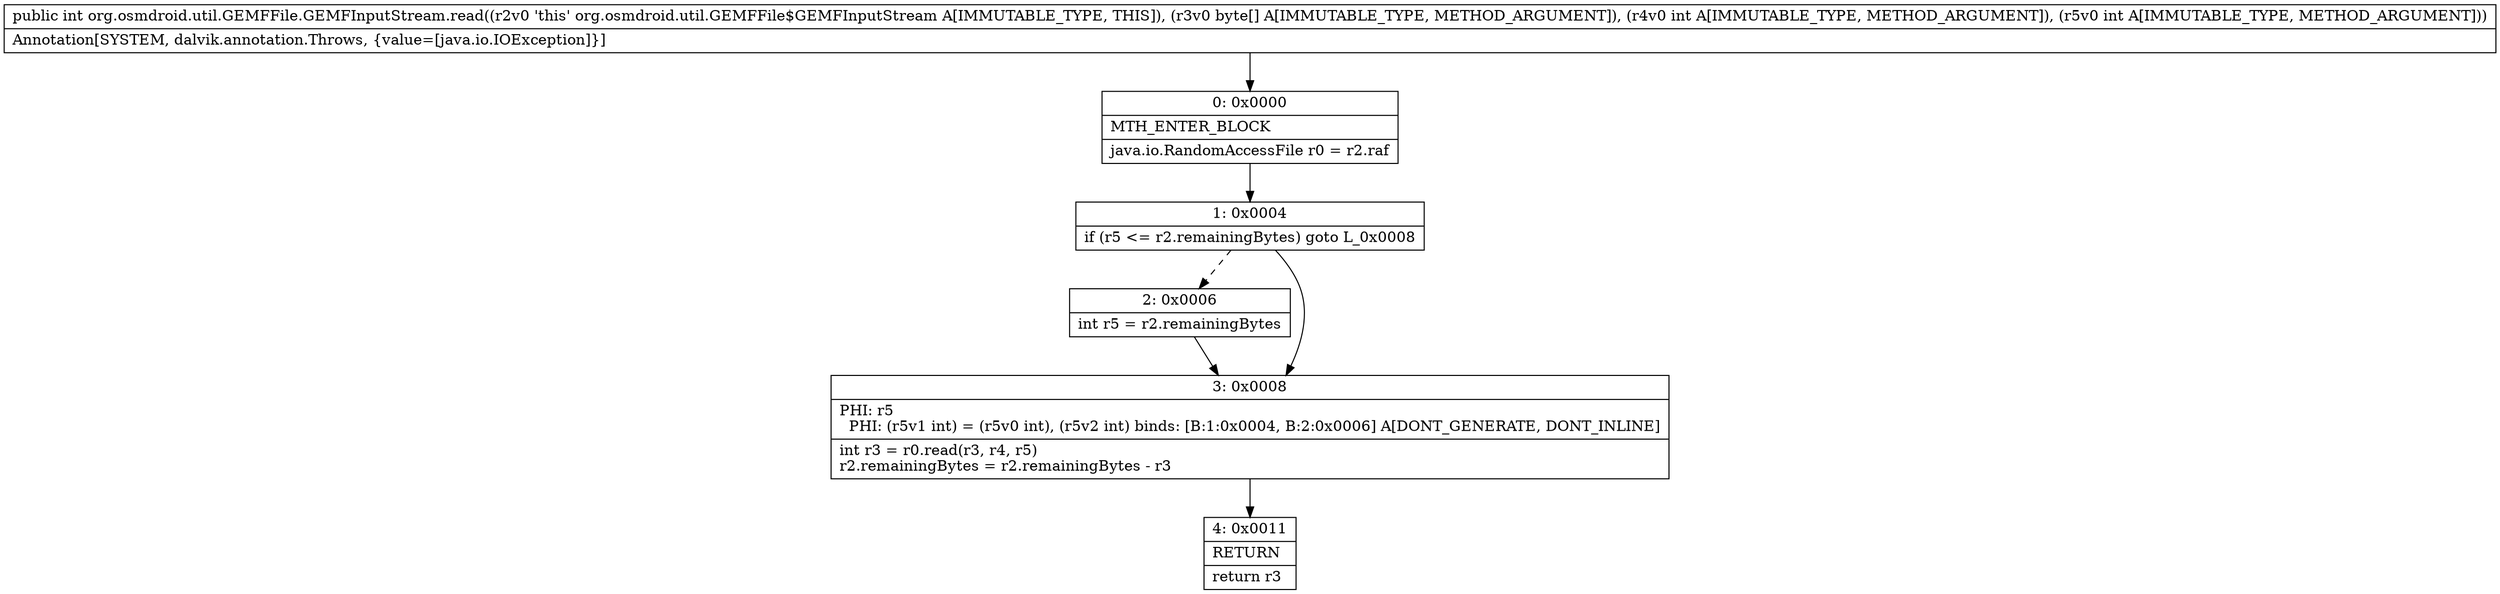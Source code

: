 digraph "CFG fororg.osmdroid.util.GEMFFile.GEMFInputStream.read([BII)I" {
Node_0 [shape=record,label="{0\:\ 0x0000|MTH_ENTER_BLOCK\l|java.io.RandomAccessFile r0 = r2.raf\l}"];
Node_1 [shape=record,label="{1\:\ 0x0004|if (r5 \<= r2.remainingBytes) goto L_0x0008\l}"];
Node_2 [shape=record,label="{2\:\ 0x0006|int r5 = r2.remainingBytes\l}"];
Node_3 [shape=record,label="{3\:\ 0x0008|PHI: r5 \l  PHI: (r5v1 int) = (r5v0 int), (r5v2 int) binds: [B:1:0x0004, B:2:0x0006] A[DONT_GENERATE, DONT_INLINE]\l|int r3 = r0.read(r3, r4, r5)\lr2.remainingBytes = r2.remainingBytes \- r3\l}"];
Node_4 [shape=record,label="{4\:\ 0x0011|RETURN\l|return r3\l}"];
MethodNode[shape=record,label="{public int org.osmdroid.util.GEMFFile.GEMFInputStream.read((r2v0 'this' org.osmdroid.util.GEMFFile$GEMFInputStream A[IMMUTABLE_TYPE, THIS]), (r3v0 byte[] A[IMMUTABLE_TYPE, METHOD_ARGUMENT]), (r4v0 int A[IMMUTABLE_TYPE, METHOD_ARGUMENT]), (r5v0 int A[IMMUTABLE_TYPE, METHOD_ARGUMENT]))  | Annotation[SYSTEM, dalvik.annotation.Throws, \{value=[java.io.IOException]\}]\l}"];
MethodNode -> Node_0;
Node_0 -> Node_1;
Node_1 -> Node_2[style=dashed];
Node_1 -> Node_3;
Node_2 -> Node_3;
Node_3 -> Node_4;
}

